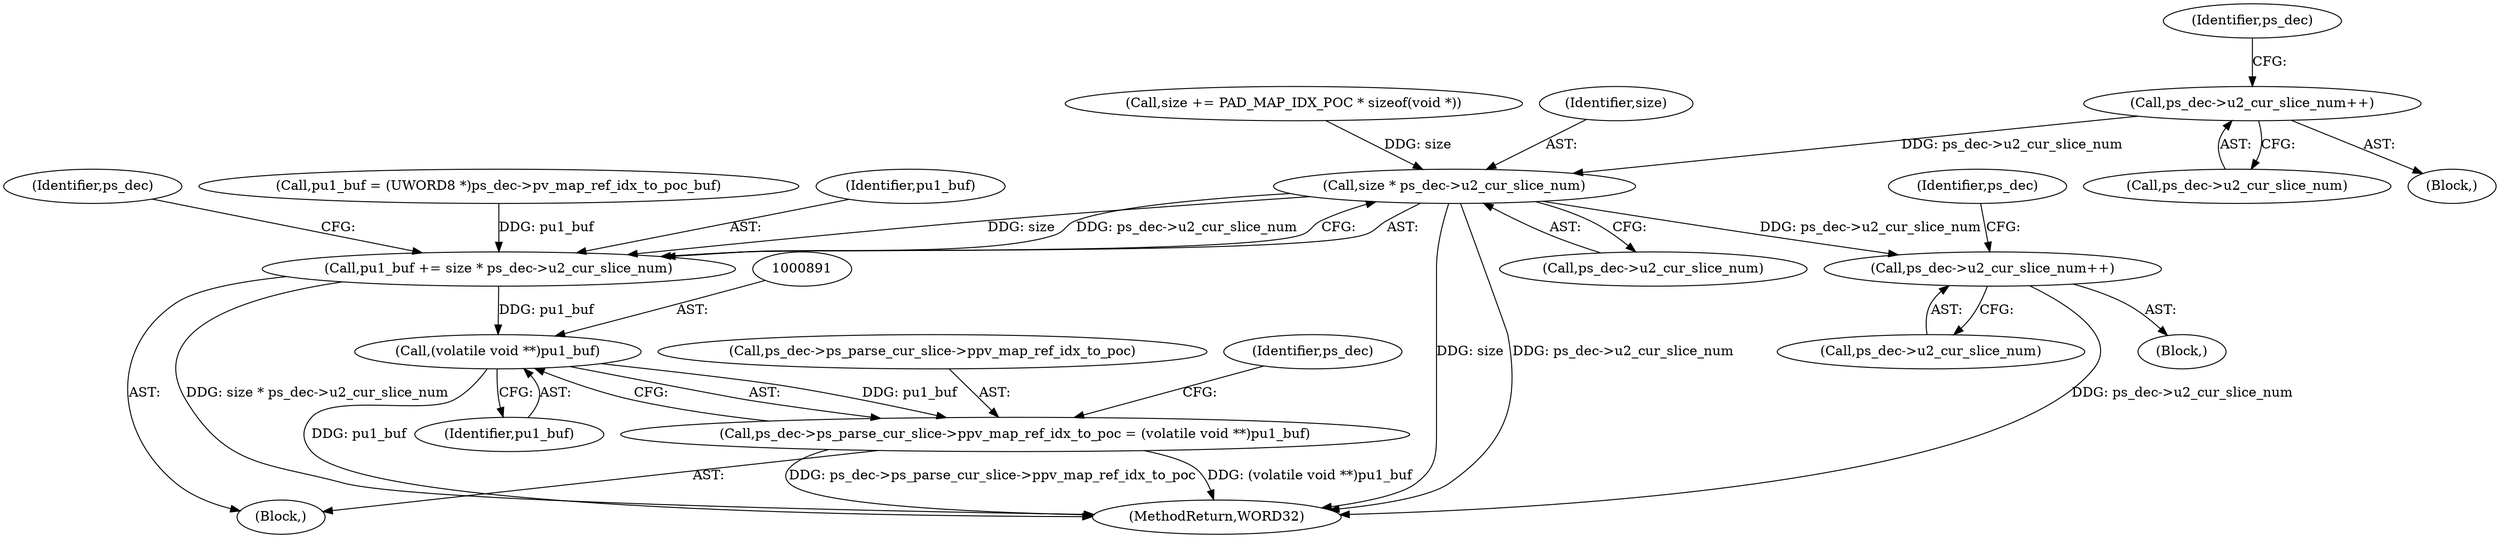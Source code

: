 digraph "0_Android_9a00f562a612d56e7b2b989d168647db900ba6cf@pointer" {
"1000817" [label="(Call,ps_dec->u2_cur_slice_num++)"];
"1000879" [label="(Call,size * ps_dec->u2_cur_slice_num)"];
"1000877" [label="(Call,pu1_buf += size * ps_dec->u2_cur_slice_num)"];
"1000890" [label="(Call,(volatile void **)pu1_buf)"];
"1000884" [label="(Call,ps_dec->ps_parse_cur_slice->ppv_map_ref_idx_to_poc = (volatile void **)pu1_buf)"];
"1001412" [label="(Call,ps_dec->u2_cur_slice_num++)"];
"1000887" [label="(Identifier,ps_dec)"];
"1000879" [label="(Call,size * ps_dec->u2_cur_slice_num)"];
"1000864" [label="(Call,size += PAD_MAP_IDX_POC * sizeof(void *))"];
"1000802" [label="(Block,)"];
"1000880" [label="(Identifier,size)"];
"1000817" [label="(Call,ps_dec->u2_cur_slice_num++)"];
"1001450" [label="(MethodReturn,WORD32)"];
"1001407" [label="(Block,)"];
"1000870" [label="(Call,pu1_buf = (UWORD8 *)ps_dec->pv_map_ref_idx_to_poc_buf)"];
"1000885" [label="(Call,ps_dec->ps_parse_cur_slice->ppv_map_ref_idx_to_poc)"];
"1001418" [label="(Identifier,ps_dec)"];
"1001413" [label="(Call,ps_dec->u2_cur_slice_num)"];
"1000890" [label="(Call,(volatile void **)pu1_buf)"];
"1000877" [label="(Call,pu1_buf += size * ps_dec->u2_cur_slice_num)"];
"1000892" [label="(Identifier,pu1_buf)"];
"1000838" [label="(Block,)"];
"1000881" [label="(Call,ps_dec->u2_cur_slice_num)"];
"1000818" [label="(Call,ps_dec->u2_cur_slice_num)"];
"1000823" [label="(Identifier,ps_dec)"];
"1000896" [label="(Identifier,ps_dec)"];
"1000878" [label="(Identifier,pu1_buf)"];
"1000884" [label="(Call,ps_dec->ps_parse_cur_slice->ppv_map_ref_idx_to_poc = (volatile void **)pu1_buf)"];
"1001412" [label="(Call,ps_dec->u2_cur_slice_num++)"];
"1000817" -> "1000802"  [label="AST: "];
"1000817" -> "1000818"  [label="CFG: "];
"1000818" -> "1000817"  [label="AST: "];
"1000823" -> "1000817"  [label="CFG: "];
"1000817" -> "1000879"  [label="DDG: ps_dec->u2_cur_slice_num"];
"1000879" -> "1000877"  [label="AST: "];
"1000879" -> "1000881"  [label="CFG: "];
"1000880" -> "1000879"  [label="AST: "];
"1000881" -> "1000879"  [label="AST: "];
"1000877" -> "1000879"  [label="CFG: "];
"1000879" -> "1001450"  [label="DDG: ps_dec->u2_cur_slice_num"];
"1000879" -> "1001450"  [label="DDG: size"];
"1000879" -> "1000877"  [label="DDG: size"];
"1000879" -> "1000877"  [label="DDG: ps_dec->u2_cur_slice_num"];
"1000864" -> "1000879"  [label="DDG: size"];
"1000879" -> "1001412"  [label="DDG: ps_dec->u2_cur_slice_num"];
"1000877" -> "1000838"  [label="AST: "];
"1000878" -> "1000877"  [label="AST: "];
"1000887" -> "1000877"  [label="CFG: "];
"1000877" -> "1001450"  [label="DDG: size * ps_dec->u2_cur_slice_num"];
"1000870" -> "1000877"  [label="DDG: pu1_buf"];
"1000877" -> "1000890"  [label="DDG: pu1_buf"];
"1000890" -> "1000884"  [label="AST: "];
"1000890" -> "1000892"  [label="CFG: "];
"1000891" -> "1000890"  [label="AST: "];
"1000892" -> "1000890"  [label="AST: "];
"1000884" -> "1000890"  [label="CFG: "];
"1000890" -> "1001450"  [label="DDG: pu1_buf"];
"1000890" -> "1000884"  [label="DDG: pu1_buf"];
"1000884" -> "1000838"  [label="AST: "];
"1000885" -> "1000884"  [label="AST: "];
"1000896" -> "1000884"  [label="CFG: "];
"1000884" -> "1001450"  [label="DDG: ps_dec->ps_parse_cur_slice->ppv_map_ref_idx_to_poc"];
"1000884" -> "1001450"  [label="DDG: (volatile void **)pu1_buf"];
"1001412" -> "1001407"  [label="AST: "];
"1001412" -> "1001413"  [label="CFG: "];
"1001413" -> "1001412"  [label="AST: "];
"1001418" -> "1001412"  [label="CFG: "];
"1001412" -> "1001450"  [label="DDG: ps_dec->u2_cur_slice_num"];
}
